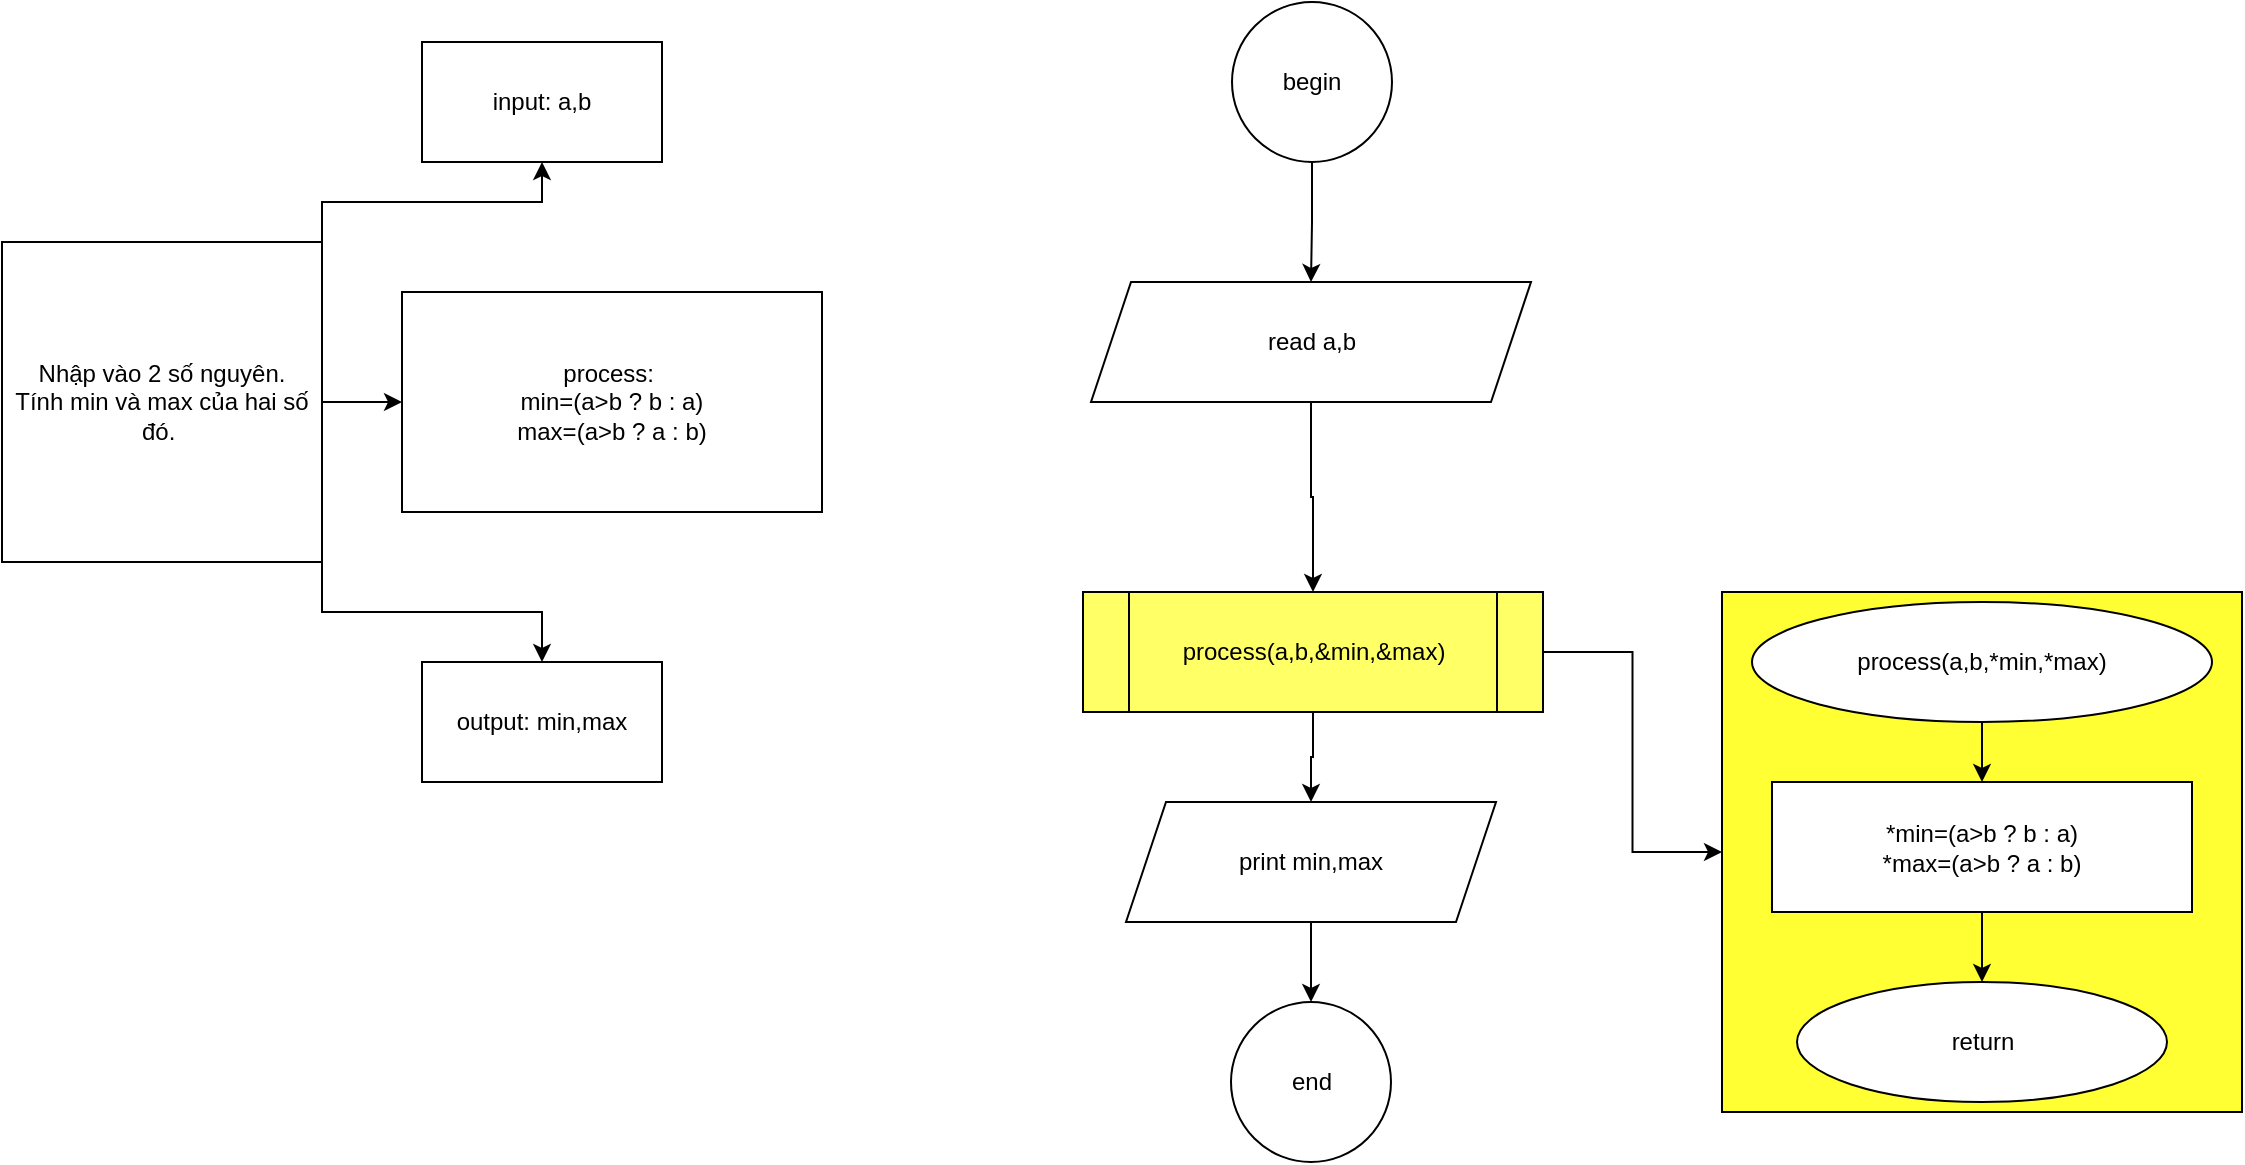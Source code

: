 <mxfile version="21.1.2" type="device">
  <diagram name="Page-1" id="ku2NRgXe_EvO_DPxdaPF">
    <mxGraphModel dx="1954" dy="526" grid="1" gridSize="10" guides="1" tooltips="1" connect="1" arrows="1" fold="1" page="1" pageScale="1" pageWidth="850" pageHeight="1100" math="0" shadow="0">
      <root>
        <mxCell id="0" />
        <mxCell id="1" parent="0" />
        <mxCell id="NMX3EiVmsY4vrp13YF5O-1" style="edgeStyle=orthogonalEdgeStyle;rounded=0;orthogonalLoop=1;jettySize=auto;html=1;entryX=0.5;entryY=0;entryDx=0;entryDy=0;" parent="1" source="NMX3EiVmsY4vrp13YF5O-2" target="NMX3EiVmsY4vrp13YF5O-34" edge="1">
          <mxGeometry relative="1" as="geometry">
            <mxPoint x="425.5" y="140" as="targetPoint" />
          </mxGeometry>
        </mxCell>
        <mxCell id="NMX3EiVmsY4vrp13YF5O-2" value="begin" style="ellipse;whiteSpace=wrap;html=1;aspect=fixed;" parent="1" vertex="1">
          <mxGeometry x="385" y="10" width="80" height="80" as="geometry" />
        </mxCell>
        <mxCell id="NMX3EiVmsY4vrp13YF5O-3" value="end" style="ellipse;whiteSpace=wrap;html=1;aspect=fixed;" parent="1" vertex="1">
          <mxGeometry x="384.5" y="510" width="80" height="80" as="geometry" />
        </mxCell>
        <mxCell id="NMX3EiVmsY4vrp13YF5O-4" style="edgeStyle=orthogonalEdgeStyle;rounded=0;orthogonalLoop=1;jettySize=auto;html=1;entryX=0.5;entryY=0;entryDx=0;entryDy=0;exitX=0.5;exitY=1;exitDx=0;exitDy=0;" parent="1" source="NMX3EiVmsY4vrp13YF5O-34" target="NMX3EiVmsY4vrp13YF5O-18" edge="1">
          <mxGeometry relative="1" as="geometry">
            <mxPoint x="425.5" y="290" as="targetPoint" />
            <mxPoint x="425.5" y="240" as="sourcePoint" />
          </mxGeometry>
        </mxCell>
        <mxCell id="NMX3EiVmsY4vrp13YF5O-11" style="edgeStyle=orthogonalEdgeStyle;rounded=0;orthogonalLoop=1;jettySize=auto;html=1;exitX=0.5;exitY=1;exitDx=0;exitDy=0;" parent="1" edge="1">
          <mxGeometry relative="1" as="geometry">
            <mxPoint x="760" y="100" as="sourcePoint" />
            <mxPoint x="760" y="100" as="targetPoint" />
          </mxGeometry>
        </mxCell>
        <mxCell id="NMX3EiVmsY4vrp13YF5O-16" style="edgeStyle=orthogonalEdgeStyle;rounded=0;orthogonalLoop=1;jettySize=auto;html=1;entryX=0.5;entryY=0;entryDx=0;entryDy=0;" parent="1" source="NMX3EiVmsY4vrp13YF5O-18" target="NMX3EiVmsY4vrp13YF5O-20" edge="1">
          <mxGeometry relative="1" as="geometry" />
        </mxCell>
        <mxCell id="NMX3EiVmsY4vrp13YF5O-17" style="edgeStyle=orthogonalEdgeStyle;rounded=0;orthogonalLoop=1;jettySize=auto;html=1;exitX=1;exitY=0.5;exitDx=0;exitDy=0;" parent="1" source="NMX3EiVmsY4vrp13YF5O-18" target="NMX3EiVmsY4vrp13YF5O-21" edge="1">
          <mxGeometry relative="1" as="geometry">
            <mxPoint x="670" y="415.353" as="targetPoint" />
          </mxGeometry>
        </mxCell>
        <mxCell id="NMX3EiVmsY4vrp13YF5O-18" value="process(a,b,&amp;amp;min,&amp;amp;max)" style="shape=process;whiteSpace=wrap;html=1;backgroundOutline=1;fillColor=#FFFF66;" parent="1" vertex="1">
          <mxGeometry x="310.5" y="305" width="230" height="60" as="geometry" />
        </mxCell>
        <mxCell id="NMX3EiVmsY4vrp13YF5O-19" style="edgeStyle=orthogonalEdgeStyle;rounded=0;orthogonalLoop=1;jettySize=auto;html=1;entryX=0.5;entryY=0;entryDx=0;entryDy=0;" parent="1" source="NMX3EiVmsY4vrp13YF5O-20" target="NMX3EiVmsY4vrp13YF5O-3" edge="1">
          <mxGeometry relative="1" as="geometry" />
        </mxCell>
        <mxCell id="NMX3EiVmsY4vrp13YF5O-20" value="print min,max" style="shape=parallelogram;perimeter=parallelogramPerimeter;whiteSpace=wrap;html=1;fixedSize=1;" parent="1" vertex="1">
          <mxGeometry x="332" y="410" width="185" height="60" as="geometry" />
        </mxCell>
        <mxCell id="NMX3EiVmsY4vrp13YF5O-21" value="" style="whiteSpace=wrap;html=1;aspect=fixed;fillColor=#FFFF33;" parent="1" vertex="1">
          <mxGeometry x="630" y="305" width="260" height="260" as="geometry" />
        </mxCell>
        <mxCell id="NMX3EiVmsY4vrp13YF5O-22" style="edgeStyle=orthogonalEdgeStyle;rounded=0;orthogonalLoop=1;jettySize=auto;html=1;entryX=0.5;entryY=0;entryDx=0;entryDy=0;" parent="1" source="NMX3EiVmsY4vrp13YF5O-23" target="NMX3EiVmsY4vrp13YF5O-26" edge="1">
          <mxGeometry relative="1" as="geometry" />
        </mxCell>
        <mxCell id="NMX3EiVmsY4vrp13YF5O-23" value="process(a,b,*min,*max)" style="ellipse;whiteSpace=wrap;html=1;" parent="1" vertex="1">
          <mxGeometry x="645" y="310" width="230" height="60" as="geometry" />
        </mxCell>
        <mxCell id="NMX3EiVmsY4vrp13YF5O-24" value="return" style="ellipse;whiteSpace=wrap;html=1;" parent="1" vertex="1">
          <mxGeometry x="667.5" y="500" width="185" height="60" as="geometry" />
        </mxCell>
        <mxCell id="NMX3EiVmsY4vrp13YF5O-25" style="edgeStyle=orthogonalEdgeStyle;rounded=0;orthogonalLoop=1;jettySize=auto;html=1;" parent="1" source="NMX3EiVmsY4vrp13YF5O-26" target="NMX3EiVmsY4vrp13YF5O-24" edge="1">
          <mxGeometry relative="1" as="geometry" />
        </mxCell>
        <mxCell id="NMX3EiVmsY4vrp13YF5O-26" value="*min=(a&amp;gt;b ? b : a)&lt;br&gt;*max=(a&amp;gt;b ? a : b)" style="rounded=0;whiteSpace=wrap;html=1;" parent="1" vertex="1">
          <mxGeometry x="655" y="400" width="210" height="65" as="geometry" />
        </mxCell>
        <mxCell id="NMX3EiVmsY4vrp13YF5O-27" style="edgeStyle=orthogonalEdgeStyle;rounded=0;orthogonalLoop=1;jettySize=auto;html=1;exitX=1;exitY=0;exitDx=0;exitDy=0;" parent="1" source="NMX3EiVmsY4vrp13YF5O-30" target="NMX3EiVmsY4vrp13YF5O-31" edge="1">
          <mxGeometry relative="1" as="geometry">
            <mxPoint x="-10" y="80" as="targetPoint" />
          </mxGeometry>
        </mxCell>
        <mxCell id="NMX3EiVmsY4vrp13YF5O-28" style="edgeStyle=orthogonalEdgeStyle;rounded=0;orthogonalLoop=1;jettySize=auto;html=1;" parent="1" source="NMX3EiVmsY4vrp13YF5O-30" target="NMX3EiVmsY4vrp13YF5O-32" edge="1">
          <mxGeometry relative="1" as="geometry">
            <mxPoint x="30" y="210" as="targetPoint" />
          </mxGeometry>
        </mxCell>
        <mxCell id="NMX3EiVmsY4vrp13YF5O-29" style="edgeStyle=orthogonalEdgeStyle;rounded=0;orthogonalLoop=1;jettySize=auto;html=1;exitX=1;exitY=1;exitDx=0;exitDy=0;" parent="1" source="NMX3EiVmsY4vrp13YF5O-30" target="NMX3EiVmsY4vrp13YF5O-33" edge="1">
          <mxGeometry relative="1" as="geometry">
            <mxPoint x="40" y="380" as="targetPoint" />
          </mxGeometry>
        </mxCell>
        <mxCell id="NMX3EiVmsY4vrp13YF5O-30" value="&lt;div&gt;Nhập vào 2 số nguyên.&lt;/div&gt;Tính min và max của hai số đó.&amp;nbsp;" style="whiteSpace=wrap;html=1;aspect=fixed;" parent="1" vertex="1">
          <mxGeometry x="-230" y="130" width="160" height="160" as="geometry" />
        </mxCell>
        <mxCell id="NMX3EiVmsY4vrp13YF5O-31" value="input: a,b" style="rounded=0;whiteSpace=wrap;html=1;" parent="1" vertex="1">
          <mxGeometry x="-20" y="30" width="120" height="60" as="geometry" />
        </mxCell>
        <mxCell id="NMX3EiVmsY4vrp13YF5O-32" value="process:&amp;nbsp;&lt;br&gt;min=(a&amp;gt;b ? b : a)&lt;br&gt;max=(a&amp;gt;b ? a : b)" style="rounded=0;whiteSpace=wrap;html=1;" parent="1" vertex="1">
          <mxGeometry x="-30" y="155" width="210" height="110" as="geometry" />
        </mxCell>
        <mxCell id="NMX3EiVmsY4vrp13YF5O-33" value="output: min,max" style="rounded=0;whiteSpace=wrap;html=1;" parent="1" vertex="1">
          <mxGeometry x="-20" y="340" width="120" height="60" as="geometry" />
        </mxCell>
        <mxCell id="NMX3EiVmsY4vrp13YF5O-34" value="read a,b" style="shape=parallelogram;perimeter=parallelogramPerimeter;whiteSpace=wrap;html=1;fixedSize=1;" parent="1" vertex="1">
          <mxGeometry x="314.5" y="150" width="220" height="60" as="geometry" />
        </mxCell>
      </root>
    </mxGraphModel>
  </diagram>
</mxfile>
